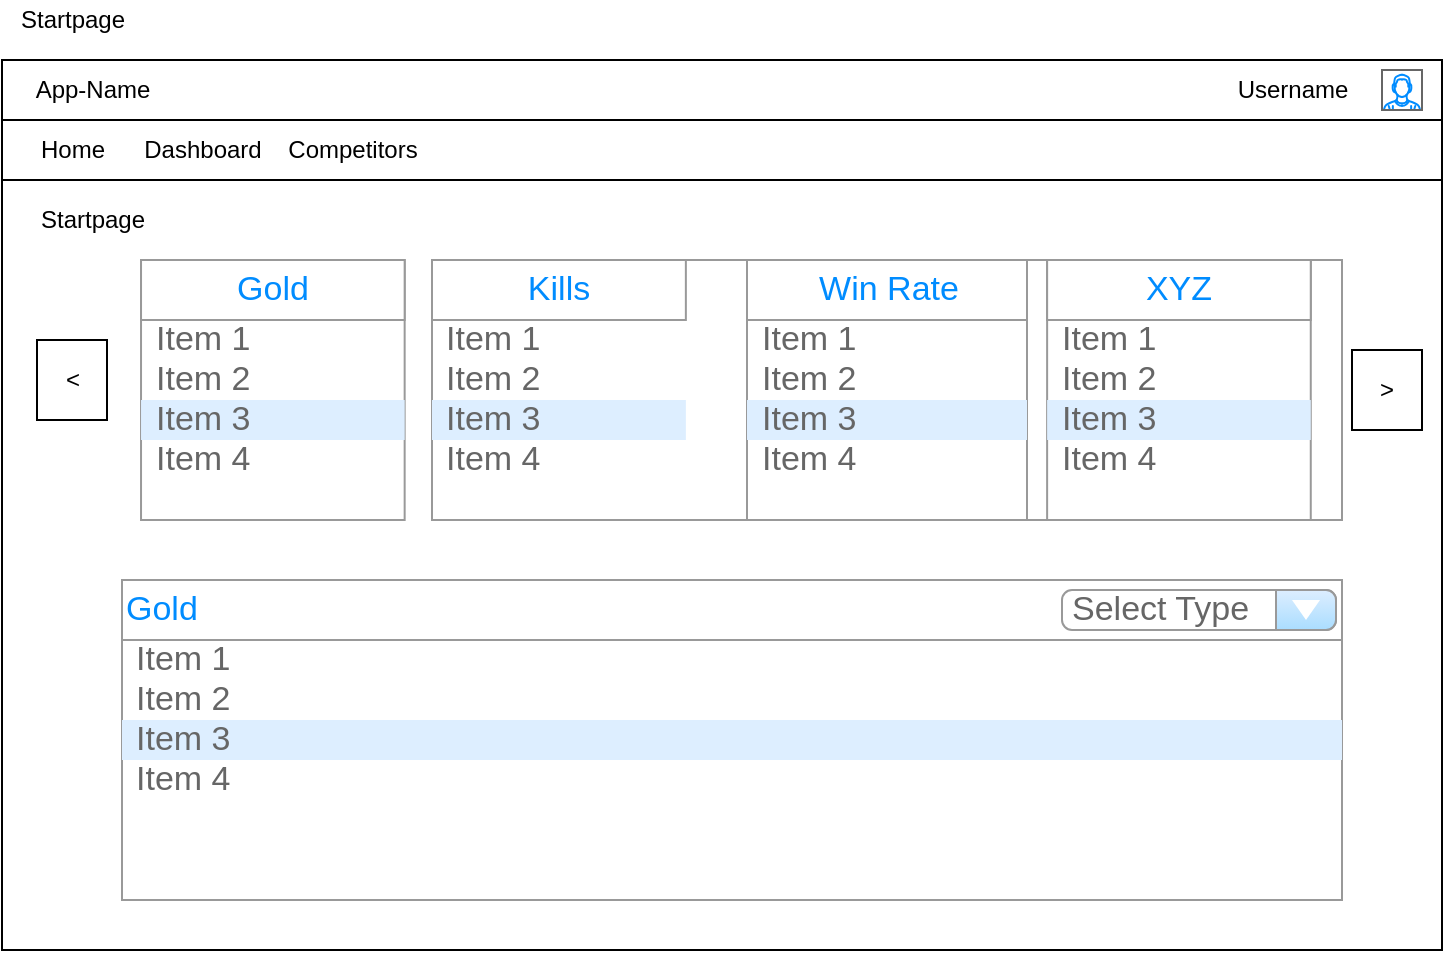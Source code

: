 <mxfile version="17.2.4" type="device"><diagram id="LiZYx6Yxpz5zYu-jwNiE" name="Page-1"><mxGraphModel dx="982" dy="546" grid="1" gridSize="10" guides="1" tooltips="1" connect="1" arrows="1" fold="1" page="1" pageScale="1" pageWidth="827" pageHeight="1169" math="0" shadow="0"><root><mxCell id="0"/><mxCell id="1" parent="0"/><mxCell id="-9iCT7D1s0YiLLnrBEJr-1" value="" style="rounded=0;whiteSpace=wrap;html=1;" vertex="1" parent="1"><mxGeometry x="40" y="75" width="720" height="440" as="geometry"/></mxCell><mxCell id="-9iCT7D1s0YiLLnrBEJr-2" value="Startpage" style="text;html=1;align=center;verticalAlign=middle;resizable=0;points=[];autosize=1;strokeColor=none;fillColor=none;" vertex="1" parent="1"><mxGeometry x="40" y="40" width="70" height="20" as="geometry"/></mxCell><mxCell id="-9iCT7D1s0YiLLnrBEJr-3" value="" style="rounded=0;whiteSpace=wrap;html=1;" vertex="1" parent="1"><mxGeometry x="40" y="70" width="720" height="30" as="geometry"/></mxCell><mxCell id="-9iCT7D1s0YiLLnrBEJr-4" value="" style="verticalLabelPosition=bottom;shadow=0;dashed=0;align=center;html=1;verticalAlign=top;strokeWidth=1;shape=mxgraph.mockup.containers.userMale;strokeColor=#666666;strokeColor2=#008cff;" vertex="1" parent="1"><mxGeometry x="730" y="75" width="20" height="20" as="geometry"/></mxCell><mxCell id="-9iCT7D1s0YiLLnrBEJr-5" value="Username" style="text;html=1;align=center;verticalAlign=middle;resizable=0;points=[];autosize=1;strokeColor=none;fillColor=none;" vertex="1" parent="1"><mxGeometry x="650" y="75" width="70" height="20" as="geometry"/></mxCell><mxCell id="-9iCT7D1s0YiLLnrBEJr-6" value="App-Name" style="text;html=1;align=center;verticalAlign=middle;resizable=0;points=[];autosize=1;strokeColor=none;fillColor=none;" vertex="1" parent="1"><mxGeometry x="50" y="75" width="70" height="20" as="geometry"/></mxCell><mxCell id="-9iCT7D1s0YiLLnrBEJr-7" value="" style="rounded=0;whiteSpace=wrap;html=1;" vertex="1" parent="1"><mxGeometry x="40" y="100" width="720" height="30" as="geometry"/></mxCell><mxCell id="-9iCT7D1s0YiLLnrBEJr-8" value="Home" style="text;html=1;align=center;verticalAlign=middle;resizable=0;points=[];autosize=1;strokeColor=none;fillColor=none;" vertex="1" parent="1"><mxGeometry x="50" y="105" width="50" height="20" as="geometry"/></mxCell><mxCell id="-9iCT7D1s0YiLLnrBEJr-9" value="Dashboard" style="text;html=1;align=center;verticalAlign=middle;resizable=0;points=[];autosize=1;strokeColor=none;fillColor=none;" vertex="1" parent="1"><mxGeometry x="105" y="105" width="70" height="20" as="geometry"/></mxCell><mxCell id="-9iCT7D1s0YiLLnrBEJr-10" value="Competitors" style="text;html=1;align=center;verticalAlign=middle;resizable=0;points=[];autosize=1;strokeColor=none;fillColor=none;" vertex="1" parent="1"><mxGeometry x="175" y="105" width="80" height="20" as="geometry"/></mxCell><mxCell id="-9iCT7D1s0YiLLnrBEJr-12" value="Startpage" style="text;html=1;align=center;verticalAlign=middle;resizable=0;points=[];autosize=1;strokeColor=none;fillColor=none;" vertex="1" parent="1"><mxGeometry x="50" y="140" width="70" height="20" as="geometry"/></mxCell><mxCell id="-9iCT7D1s0YiLLnrBEJr-36" value="" style="strokeWidth=1;shadow=0;dashed=0;align=center;html=1;shape=mxgraph.mockup.forms.rrect;rSize=0;strokeColor=#999999;fillColor=#ffffff;fontSize=12;" vertex="1" parent="1"><mxGeometry x="255" y="170" width="455" height="130" as="geometry"/></mxCell><mxCell id="-9iCT7D1s0YiLLnrBEJr-37" value="Kills" style="strokeWidth=1;shadow=0;dashed=0;align=center;html=1;shape=mxgraph.mockup.forms.rrect;rSize=0;strokeColor=#999999;fontColor=#008cff;fontSize=17;fillColor=#ffffff;resizeWidth=1;" vertex="1" parent="-9iCT7D1s0YiLLnrBEJr-36"><mxGeometry width="126.931" height="30" relative="1" as="geometry"/></mxCell><mxCell id="-9iCT7D1s0YiLLnrBEJr-38" value="Item 1" style="strokeWidth=1;shadow=0;dashed=0;align=center;html=1;shape=mxgraph.mockup.forms.anchor;fontSize=17;fontColor=#666666;align=left;spacingLeft=5;resizeWidth=1;" vertex="1" parent="-9iCT7D1s0YiLLnrBEJr-36"><mxGeometry width="126.931" height="20" relative="1" as="geometry"><mxPoint y="30" as="offset"/></mxGeometry></mxCell><mxCell id="-9iCT7D1s0YiLLnrBEJr-39" value="Item 2" style="strokeWidth=1;shadow=0;dashed=0;align=center;html=1;shape=mxgraph.mockup.forms.anchor;fontSize=17;fontColor=#666666;align=left;spacingLeft=5;resizeWidth=1;" vertex="1" parent="-9iCT7D1s0YiLLnrBEJr-36"><mxGeometry width="126.931" height="20" relative="1" as="geometry"><mxPoint y="50" as="offset"/></mxGeometry></mxCell><mxCell id="-9iCT7D1s0YiLLnrBEJr-40" value="Item 3" style="strokeWidth=1;shadow=0;dashed=0;align=center;html=1;shape=mxgraph.mockup.forms.rrect;rSize=0;fontSize=17;fontColor=#666666;align=left;spacingLeft=5;fillColor=#ddeeff;strokeColor=none;resizeWidth=1;" vertex="1" parent="-9iCT7D1s0YiLLnrBEJr-36"><mxGeometry width="126.931" height="20" relative="1" as="geometry"><mxPoint y="70" as="offset"/></mxGeometry></mxCell><mxCell id="-9iCT7D1s0YiLLnrBEJr-41" value="Item 4" style="strokeWidth=1;shadow=0;dashed=0;align=center;html=1;shape=mxgraph.mockup.forms.anchor;fontSize=17;fontColor=#666666;align=left;spacingLeft=5;resizeWidth=1;" vertex="1" parent="-9iCT7D1s0YiLLnrBEJr-36"><mxGeometry width="126.931" height="20" relative="1" as="geometry"><mxPoint y="90" as="offset"/></mxGeometry></mxCell><mxCell id="-9iCT7D1s0YiLLnrBEJr-48" value="" style="strokeWidth=1;shadow=0;dashed=0;align=center;html=1;shape=mxgraph.mockup.forms.rrect;rSize=0;strokeColor=#999999;fillColor=#ffffff;fontSize=12;" vertex="1" parent="-9iCT7D1s0YiLLnrBEJr-36"><mxGeometry x="307.564" width="131.813" height="130" as="geometry"/></mxCell><mxCell id="-9iCT7D1s0YiLLnrBEJr-49" value="XYZ" style="strokeWidth=1;shadow=0;dashed=0;align=center;html=1;shape=mxgraph.mockup.forms.rrect;rSize=0;strokeColor=#999999;fontColor=#008cff;fontSize=17;fillColor=#ffffff;resizeWidth=1;" vertex="1" parent="-9iCT7D1s0YiLLnrBEJr-48"><mxGeometry width="131.813" height="30" relative="1" as="geometry"/></mxCell><mxCell id="-9iCT7D1s0YiLLnrBEJr-50" value="Item 1" style="strokeWidth=1;shadow=0;dashed=0;align=center;html=1;shape=mxgraph.mockup.forms.anchor;fontSize=17;fontColor=#666666;align=left;spacingLeft=5;resizeWidth=1;" vertex="1" parent="-9iCT7D1s0YiLLnrBEJr-48"><mxGeometry width="131.813" height="20" relative="1" as="geometry"><mxPoint y="30" as="offset"/></mxGeometry></mxCell><mxCell id="-9iCT7D1s0YiLLnrBEJr-51" value="Item 2" style="strokeWidth=1;shadow=0;dashed=0;align=center;html=1;shape=mxgraph.mockup.forms.anchor;fontSize=17;fontColor=#666666;align=left;spacingLeft=5;resizeWidth=1;" vertex="1" parent="-9iCT7D1s0YiLLnrBEJr-48"><mxGeometry width="131.813" height="20" relative="1" as="geometry"><mxPoint y="50" as="offset"/></mxGeometry></mxCell><mxCell id="-9iCT7D1s0YiLLnrBEJr-52" value="Item 3" style="strokeWidth=1;shadow=0;dashed=0;align=center;html=1;shape=mxgraph.mockup.forms.rrect;rSize=0;fontSize=17;fontColor=#666666;align=left;spacingLeft=5;fillColor=#ddeeff;strokeColor=none;resizeWidth=1;" vertex="1" parent="-9iCT7D1s0YiLLnrBEJr-48"><mxGeometry width="131.813" height="20" relative="1" as="geometry"><mxPoint y="70" as="offset"/></mxGeometry></mxCell><mxCell id="-9iCT7D1s0YiLLnrBEJr-53" value="Item 4" style="strokeWidth=1;shadow=0;dashed=0;align=center;html=1;shape=mxgraph.mockup.forms.anchor;fontSize=17;fontColor=#666666;align=left;spacingLeft=5;resizeWidth=1;" vertex="1" parent="-9iCT7D1s0YiLLnrBEJr-48"><mxGeometry width="131.813" height="20" relative="1" as="geometry"><mxPoint y="90" as="offset"/></mxGeometry></mxCell><mxCell id="-9iCT7D1s0YiLLnrBEJr-30" value="" style="strokeWidth=1;shadow=0;dashed=0;align=center;html=1;shape=mxgraph.mockup.forms.rrect;rSize=0;strokeColor=#999999;fillColor=#ffffff;fontSize=12;" vertex="1" parent="-9iCT7D1s0YiLLnrBEJr-36"><mxGeometry x="-145.483" width="131.813" height="130" as="geometry"/></mxCell><mxCell id="-9iCT7D1s0YiLLnrBEJr-31" value="Gold" style="strokeWidth=1;shadow=0;dashed=0;align=center;html=1;shape=mxgraph.mockup.forms.rrect;rSize=0;strokeColor=#999999;fontColor=#008cff;fontSize=17;fillColor=#ffffff;resizeWidth=1;" vertex="1" parent="-9iCT7D1s0YiLLnrBEJr-30"><mxGeometry width="131.813" height="30" relative="1" as="geometry"/></mxCell><mxCell id="-9iCT7D1s0YiLLnrBEJr-32" value="Item 1" style="strokeWidth=1;shadow=0;dashed=0;align=center;html=1;shape=mxgraph.mockup.forms.anchor;fontSize=17;fontColor=#666666;align=left;spacingLeft=5;resizeWidth=1;" vertex="1" parent="-9iCT7D1s0YiLLnrBEJr-30"><mxGeometry width="131.813" height="20" relative="1" as="geometry"><mxPoint y="30" as="offset"/></mxGeometry></mxCell><mxCell id="-9iCT7D1s0YiLLnrBEJr-33" value="Item 2" style="strokeWidth=1;shadow=0;dashed=0;align=center;html=1;shape=mxgraph.mockup.forms.anchor;fontSize=17;fontColor=#666666;align=left;spacingLeft=5;resizeWidth=1;" vertex="1" parent="-9iCT7D1s0YiLLnrBEJr-30"><mxGeometry width="131.813" height="20" relative="1" as="geometry"><mxPoint y="50" as="offset"/></mxGeometry></mxCell><mxCell id="-9iCT7D1s0YiLLnrBEJr-34" value="Item 3" style="strokeWidth=1;shadow=0;dashed=0;align=center;html=1;shape=mxgraph.mockup.forms.rrect;rSize=0;fontSize=17;fontColor=#666666;align=left;spacingLeft=5;fillColor=#ddeeff;strokeColor=none;resizeWidth=1;" vertex="1" parent="-9iCT7D1s0YiLLnrBEJr-30"><mxGeometry width="131.813" height="20" relative="1" as="geometry"><mxPoint y="70" as="offset"/></mxGeometry></mxCell><mxCell id="-9iCT7D1s0YiLLnrBEJr-35" value="Item 4" style="strokeWidth=1;shadow=0;dashed=0;align=center;html=1;shape=mxgraph.mockup.forms.anchor;fontSize=17;fontColor=#666666;align=left;spacingLeft=5;resizeWidth=1;" vertex="1" parent="-9iCT7D1s0YiLLnrBEJr-30"><mxGeometry width="131.813" height="20" relative="1" as="geometry"><mxPoint y="90" as="offset"/></mxGeometry></mxCell><mxCell id="-9iCT7D1s0YiLLnrBEJr-42" value="" style="strokeWidth=1;shadow=0;dashed=0;align=center;html=1;shape=mxgraph.mockup.forms.rrect;rSize=0;strokeColor=#999999;fillColor=#ffffff;fontSize=12;" vertex="1" parent="-9iCT7D1s0YiLLnrBEJr-36"><mxGeometry x="157.5" width="140" height="130" as="geometry"/></mxCell><mxCell id="-9iCT7D1s0YiLLnrBEJr-43" value="Win Rate" style="strokeWidth=1;shadow=0;dashed=0;align=center;html=1;shape=mxgraph.mockup.forms.rrect;rSize=0;strokeColor=#999999;fontColor=#008cff;fontSize=17;fillColor=#ffffff;resizeWidth=1;" vertex="1" parent="-9iCT7D1s0YiLLnrBEJr-42"><mxGeometry width="140" height="30" relative="1" as="geometry"/></mxCell><mxCell id="-9iCT7D1s0YiLLnrBEJr-44" value="Item 1" style="strokeWidth=1;shadow=0;dashed=0;align=center;html=1;shape=mxgraph.mockup.forms.anchor;fontSize=17;fontColor=#666666;align=left;spacingLeft=5;resizeWidth=1;" vertex="1" parent="-9iCT7D1s0YiLLnrBEJr-42"><mxGeometry width="140" height="20" relative="1" as="geometry"><mxPoint y="30" as="offset"/></mxGeometry></mxCell><mxCell id="-9iCT7D1s0YiLLnrBEJr-45" value="Item 2" style="strokeWidth=1;shadow=0;dashed=0;align=center;html=1;shape=mxgraph.mockup.forms.anchor;fontSize=17;fontColor=#666666;align=left;spacingLeft=5;resizeWidth=1;" vertex="1" parent="-9iCT7D1s0YiLLnrBEJr-42"><mxGeometry width="140" height="20" relative="1" as="geometry"><mxPoint y="50" as="offset"/></mxGeometry></mxCell><mxCell id="-9iCT7D1s0YiLLnrBEJr-46" value="Item 3" style="strokeWidth=1;shadow=0;dashed=0;align=center;html=1;shape=mxgraph.mockup.forms.rrect;rSize=0;fontSize=17;fontColor=#666666;align=left;spacingLeft=5;fillColor=#ddeeff;strokeColor=none;resizeWidth=1;" vertex="1" parent="-9iCT7D1s0YiLLnrBEJr-42"><mxGeometry width="140" height="20" relative="1" as="geometry"><mxPoint y="70" as="offset"/></mxGeometry></mxCell><mxCell id="-9iCT7D1s0YiLLnrBEJr-47" value="Item 4" style="strokeWidth=1;shadow=0;dashed=0;align=center;html=1;shape=mxgraph.mockup.forms.anchor;fontSize=17;fontColor=#666666;align=left;spacingLeft=5;resizeWidth=1;" vertex="1" parent="-9iCT7D1s0YiLLnrBEJr-42"><mxGeometry width="140" height="20" relative="1" as="geometry"><mxPoint y="90" as="offset"/></mxGeometry></mxCell><mxCell id="-9iCT7D1s0YiLLnrBEJr-55" value="&amp;lt;" style="whiteSpace=wrap;html=1;align=center;fontSize=12;" vertex="1" parent="1"><mxGeometry x="57.5" y="210" width="35" height="40" as="geometry"/></mxCell><mxCell id="-9iCT7D1s0YiLLnrBEJr-56" value="&amp;gt;" style="whiteSpace=wrap;html=1;align=center;fontSize=12;" vertex="1" parent="1"><mxGeometry x="715" y="215" width="35" height="40" as="geometry"/></mxCell><mxCell id="-9iCT7D1s0YiLLnrBEJr-81" value="" style="strokeWidth=1;shadow=0;dashed=0;align=center;html=1;shape=mxgraph.mockup.forms.rrect;rSize=0;strokeColor=#999999;fillColor=#ffffff;fontSize=12;" vertex="1" parent="1"><mxGeometry x="100" y="330" width="610" height="160" as="geometry"/></mxCell><mxCell id="-9iCT7D1s0YiLLnrBEJr-82" value="Gold" style="strokeWidth=1;shadow=0;dashed=0;align=left;html=1;shape=mxgraph.mockup.forms.rrect;rSize=0;strokeColor=#999999;fontColor=#008cff;fontSize=17;fillColor=#ffffff;resizeWidth=1;" vertex="1" parent="-9iCT7D1s0YiLLnrBEJr-81"><mxGeometry width="610.0" height="30" relative="1" as="geometry"/></mxCell><mxCell id="-9iCT7D1s0YiLLnrBEJr-83" value="Item 1" style="strokeWidth=1;shadow=0;dashed=0;align=center;html=1;shape=mxgraph.mockup.forms.anchor;fontSize=17;fontColor=#666666;align=left;spacingLeft=5;resizeWidth=1;" vertex="1" parent="-9iCT7D1s0YiLLnrBEJr-81"><mxGeometry width="610.0" height="20" relative="1" as="geometry"><mxPoint y="30" as="offset"/></mxGeometry></mxCell><mxCell id="-9iCT7D1s0YiLLnrBEJr-84" value="Item 2" style="strokeWidth=1;shadow=0;dashed=0;align=center;html=1;shape=mxgraph.mockup.forms.anchor;fontSize=17;fontColor=#666666;align=left;spacingLeft=5;resizeWidth=1;" vertex="1" parent="-9iCT7D1s0YiLLnrBEJr-81"><mxGeometry width="610.0" height="20" relative="1" as="geometry"><mxPoint y="50" as="offset"/></mxGeometry></mxCell><mxCell id="-9iCT7D1s0YiLLnrBEJr-85" value="Item 3" style="strokeWidth=1;shadow=0;dashed=0;align=center;html=1;shape=mxgraph.mockup.forms.rrect;rSize=0;fontSize=17;fontColor=#666666;align=left;spacingLeft=5;fillColor=#ddeeff;strokeColor=none;resizeWidth=1;" vertex="1" parent="-9iCT7D1s0YiLLnrBEJr-81"><mxGeometry width="610.0" height="20" relative="1" as="geometry"><mxPoint y="70" as="offset"/></mxGeometry></mxCell><mxCell id="-9iCT7D1s0YiLLnrBEJr-86" value="Item 4" style="strokeWidth=1;shadow=0;dashed=0;align=center;html=1;shape=mxgraph.mockup.forms.anchor;fontSize=17;fontColor=#666666;align=left;spacingLeft=5;resizeWidth=1;" vertex="1" parent="-9iCT7D1s0YiLLnrBEJr-81"><mxGeometry width="610.0" height="20" relative="1" as="geometry"><mxPoint y="90" as="offset"/></mxGeometry></mxCell><mxCell id="-9iCT7D1s0YiLLnrBEJr-87" value="Select Type" style="strokeWidth=1;shadow=0;dashed=0;align=center;html=1;shape=mxgraph.mockup.forms.comboBox;strokeColor=#999999;fillColor=#ddeeff;align=left;fillColor2=#aaddff;mainText=;fontColor=#666666;fontSize=17;spacingLeft=3;" vertex="1" parent="-9iCT7D1s0YiLLnrBEJr-81"><mxGeometry x="470" y="5" width="137" height="20" as="geometry"/></mxCell></root></mxGraphModel></diagram></mxfile>
